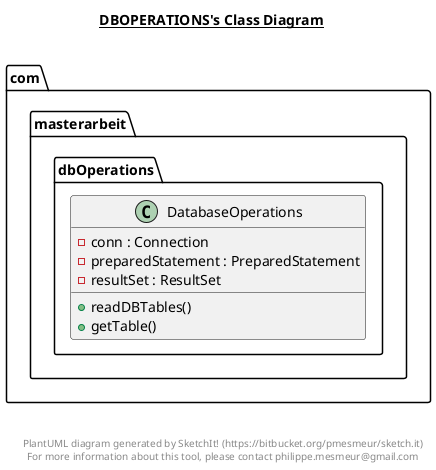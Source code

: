 @startuml

title __DBOPERATIONS's Class Diagram__\n

  package com.masterarbeit {
    package com.masterarbeit.dbOperations {
      class DatabaseOperations {
          - conn : Connection
          - preparedStatement : PreparedStatement
          - resultSet : ResultSet
          + readDBTables()
          + getTable()
      }
    }
  }
  



right footer


PlantUML diagram generated by SketchIt! (https://bitbucket.org/pmesmeur/sketch.it)
For more information about this tool, please contact philippe.mesmeur@gmail.com
endfooter

@enduml
